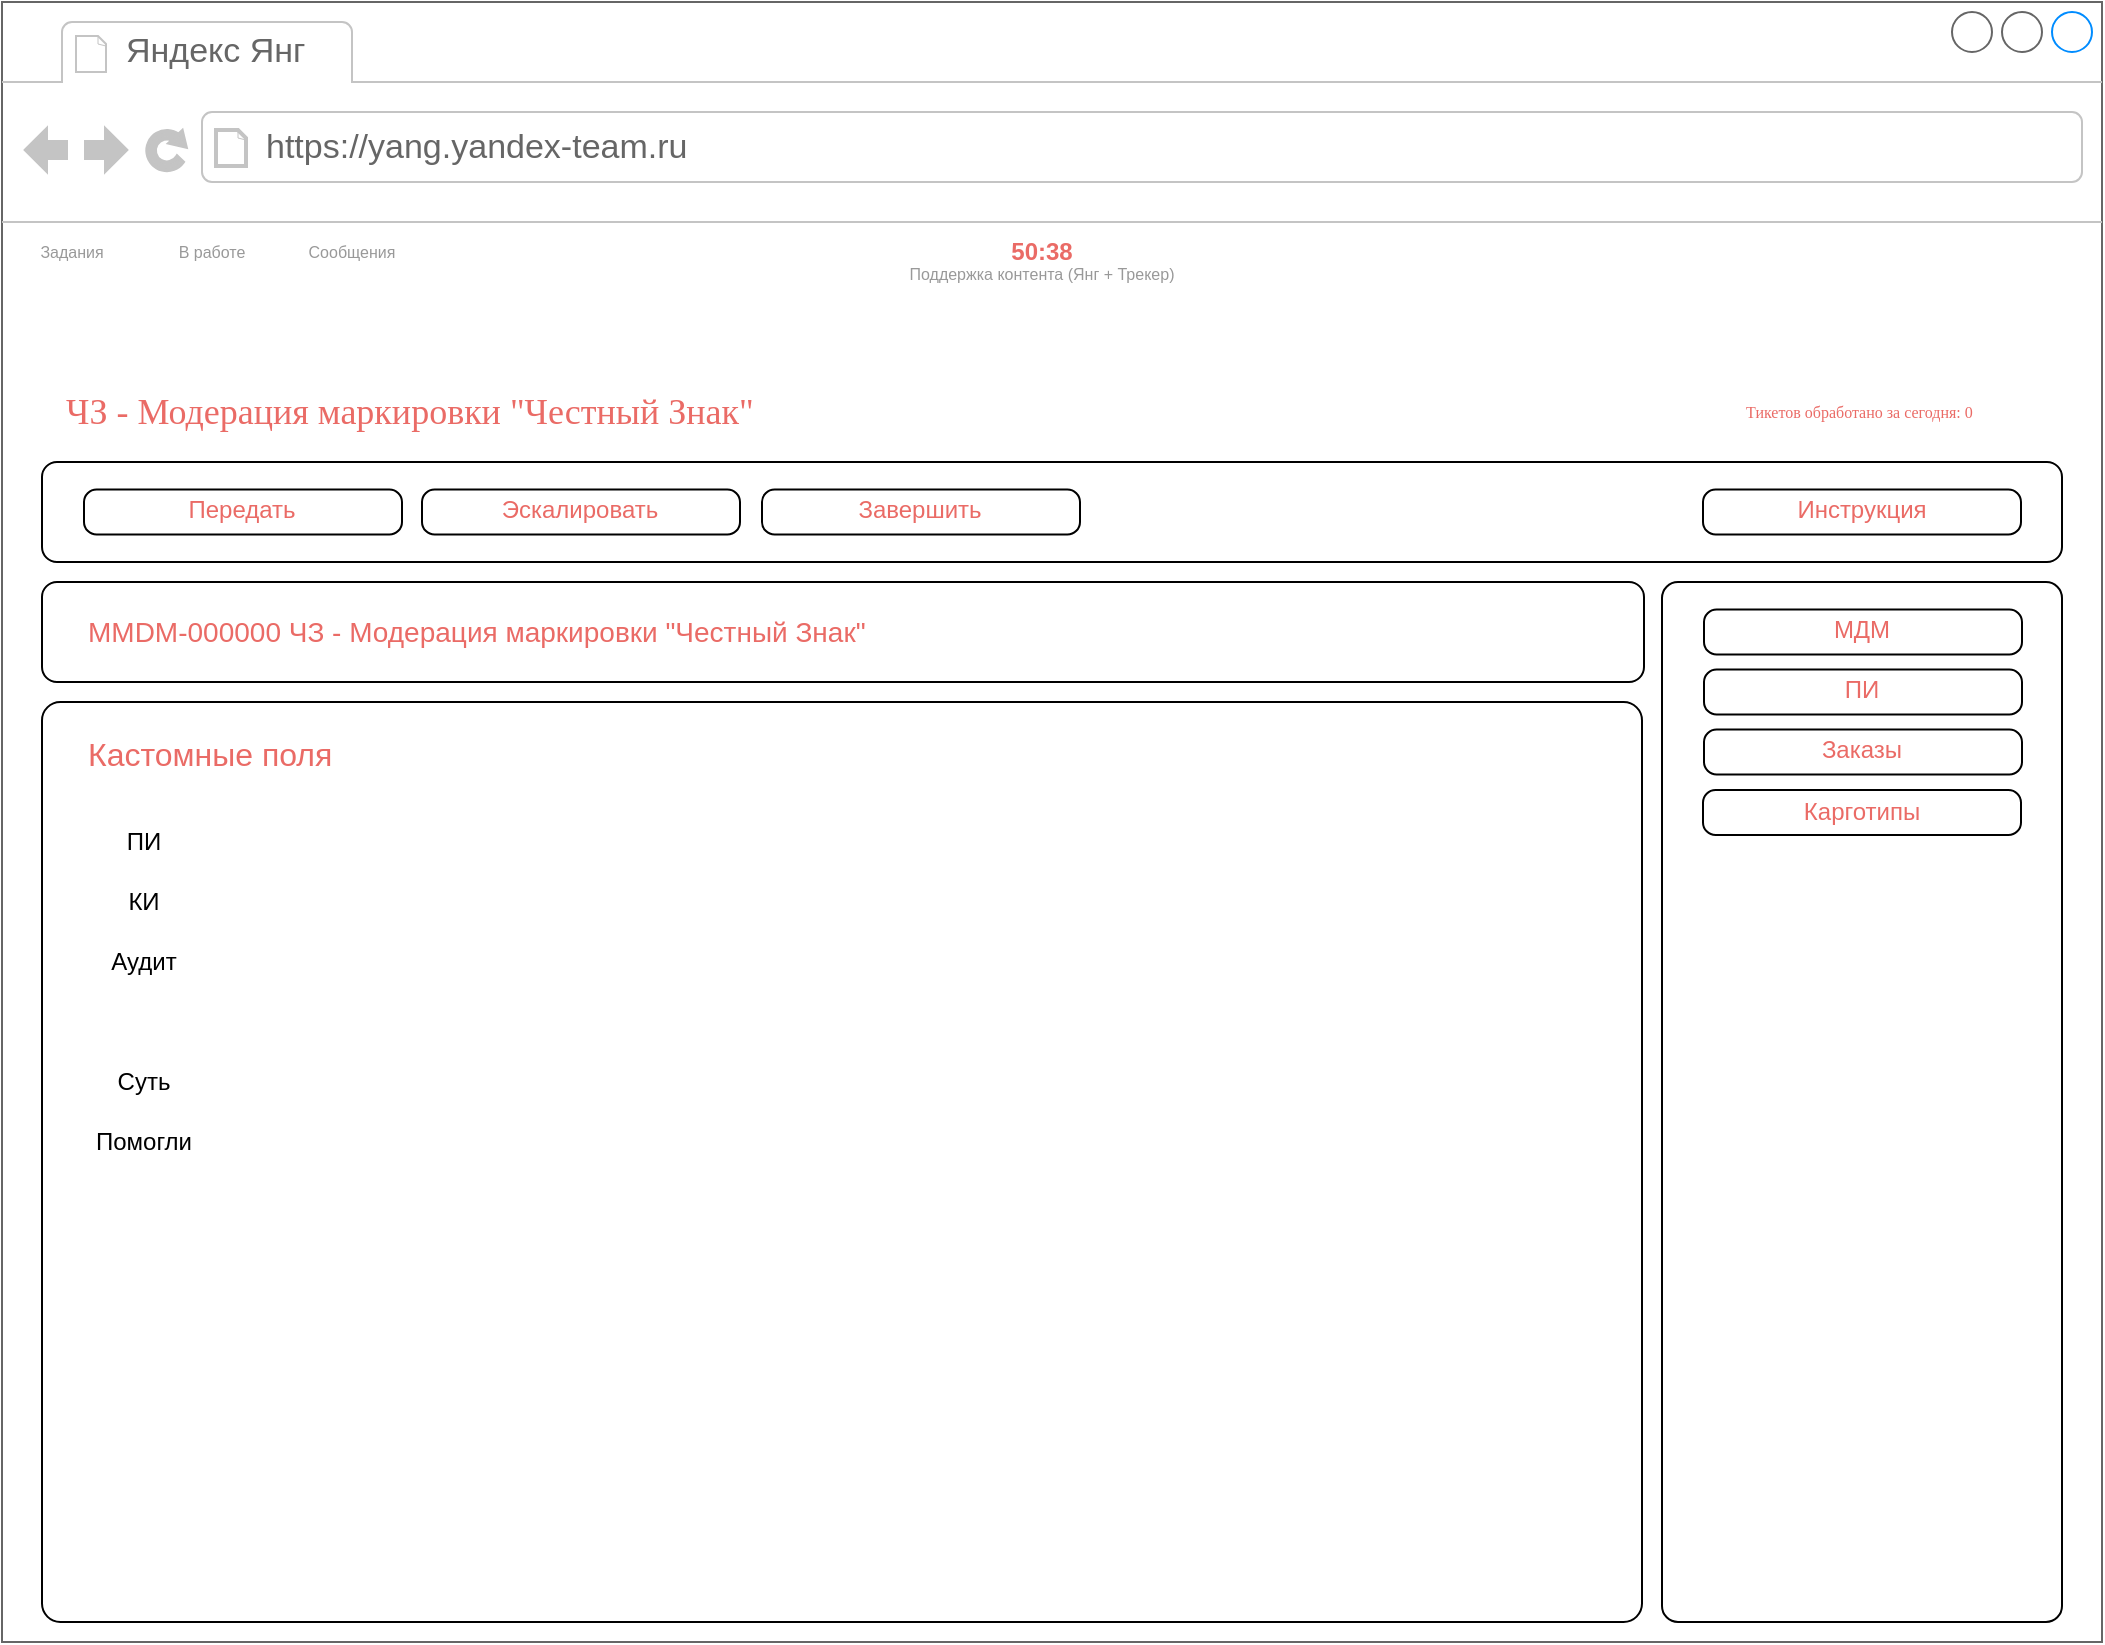 <mxfile version="25.0.3">
  <diagram name="Page-1" id="2cc2dc42-3aac-f2a9-1cec-7a8b7cbee084">
    <mxGraphModel dx="1551" dy="839" grid="1" gridSize="10" guides="1" tooltips="1" connect="1" arrows="1" fold="1" page="1" pageScale="1" pageWidth="1100" pageHeight="850" background="#ffffff" math="0" shadow="0">
      <root>
        <mxCell id="0" />
        <mxCell id="1" parent="0" />
        <mxCell id="7026571954dc6520-1" value="" style="strokeWidth=1;shadow=0;dashed=0;align=center;html=1;shape=mxgraph.mockup.containers.browserWindow;rSize=0;strokeColor=#666666;mainText=,;recursiveResize=0;rounded=0;labelBackgroundColor=none;fontFamily=Verdana;fontSize=12;" parent="1" vertex="1">
          <mxGeometry x="29" y="20" width="1050" height="820" as="geometry" />
        </mxCell>
        <mxCell id="7026571954dc6520-2" value="Яндекс Янг" style="strokeWidth=1;shadow=0;dashed=0;align=center;html=1;shape=mxgraph.mockup.containers.anchor;fontSize=17;fontColor=#666666;align=left;" parent="7026571954dc6520-1" vertex="1">
          <mxGeometry x="60" y="12" width="110" height="26" as="geometry" />
        </mxCell>
        <mxCell id="7026571954dc6520-3" value="https://yang.yandex-team.ru" style="strokeWidth=1;shadow=0;dashed=0;align=center;html=1;shape=mxgraph.mockup.containers.anchor;rSize=0;fontSize=17;fontColor=#666666;align=left;" parent="7026571954dc6520-1" vertex="1">
          <mxGeometry x="130" y="60" width="250" height="26" as="geometry" />
        </mxCell>
        <mxCell id="7026571954dc6520-4" value="&lt;font style=&quot;font-size: 18px;&quot;&gt;ЧЗ - Модерация маркировки &quot;Честный Знак&quot;&lt;br&gt;&lt;/font&gt;" style="text;html=1;points=[];align=left;verticalAlign=top;spacingTop=-4;fontSize=30;fontFamily=Verdana;fontColor=#EA6B66;" parent="7026571954dc6520-1" vertex="1">
          <mxGeometry x="30" y="180" width="420" height="50" as="geometry" />
        </mxCell>
        <mxCell id="7026571954dc6520-11" value="Тикетов обработано за сегодня: 0" style="text;html=1;points=[];align=left;verticalAlign=top;spacingTop=-4;fontSize=8;fontFamily=Verdana;whiteSpace=wrap;fontColor=#EA6B66;" parent="7026571954dc6520-1" vertex="1">
          <mxGeometry x="870" y="197.5" width="170" height="15" as="geometry" />
        </mxCell>
        <mxCell id="TLFT4dumJQ2oOuWDpeYR-1" value="Задания" style="text;html=1;align=center;verticalAlign=middle;whiteSpace=wrap;rounded=0;fontColor=#999999;fontSize=8;" parent="7026571954dc6520-1" vertex="1">
          <mxGeometry y="110" width="70" height="30" as="geometry" />
        </mxCell>
        <mxCell id="TLFT4dumJQ2oOuWDpeYR-52" value="В работе" style="text;html=1;align=center;verticalAlign=middle;whiteSpace=wrap;rounded=0;fontColor=#999999;fontSize=8;" parent="7026571954dc6520-1" vertex="1">
          <mxGeometry x="70" y="110" width="70" height="30" as="geometry" />
        </mxCell>
        <mxCell id="TLFT4dumJQ2oOuWDpeYR-53" value="Сообщения" style="text;html=1;align=center;verticalAlign=middle;whiteSpace=wrap;rounded=0;fontColor=#999999;fontSize=8;" parent="7026571954dc6520-1" vertex="1">
          <mxGeometry x="140" y="110" width="70" height="30" as="geometry" />
        </mxCell>
        <mxCell id="TLFT4dumJQ2oOuWDpeYR-54" value="50:38" style="text;html=1;align=center;verticalAlign=middle;whiteSpace=wrap;rounded=0;fontStyle=1;fontColor=#EA6B66;" parent="7026571954dc6520-1" vertex="1">
          <mxGeometry x="490" y="110" width="60" height="30" as="geometry" />
        </mxCell>
        <mxCell id="TLFT4dumJQ2oOuWDpeYR-55" value="&lt;font color=&quot;#999999&quot; style=&quot;font-size: 8px;&quot;&gt;Поддержка контента (Янг + Трекер)&lt;/font&gt;" style="text;html=1;align=center;verticalAlign=middle;whiteSpace=wrap;rounded=0;" parent="7026571954dc6520-1" vertex="1">
          <mxGeometry x="410" y="120" width="220" height="30" as="geometry" />
        </mxCell>
        <mxCell id="tMn4PlatXZS9xMkexgPD-1" value="" style="rounded=1;whiteSpace=wrap;html=1;" vertex="1" parent="7026571954dc6520-1">
          <mxGeometry x="20" y="230" width="1010" height="50" as="geometry" />
        </mxCell>
        <mxCell id="tMn4PlatXZS9xMkexgPD-5" value="" style="group;verticalAlign=middle;" vertex="1" connectable="0" parent="7026571954dc6520-1">
          <mxGeometry x="41" y="243.75" width="159" height="22.5" as="geometry" />
        </mxCell>
        <mxCell id="tMn4PlatXZS9xMkexgPD-3" value="" style="rounded=1;whiteSpace=wrap;html=1;arcSize=28;" vertex="1" parent="tMn4PlatXZS9xMkexgPD-5">
          <mxGeometry width="159" height="22.5" as="geometry" />
        </mxCell>
        <mxCell id="tMn4PlatXZS9xMkexgPD-4" value="Передать" style="text;html=1;align=center;verticalAlign=middle;whiteSpace=wrap;rounded=0;fontColor=#EA6B66;" vertex="1" parent="tMn4PlatXZS9xMkexgPD-5">
          <mxGeometry x="9" y="1.25" width="140" height="18.75" as="geometry" />
        </mxCell>
        <mxCell id="tMn4PlatXZS9xMkexgPD-12" value="" style="group;verticalAlign=middle;" vertex="1" connectable="0" parent="7026571954dc6520-1">
          <mxGeometry x="210" y="243.75" width="159" height="22.5" as="geometry" />
        </mxCell>
        <mxCell id="tMn4PlatXZS9xMkexgPD-13" value="" style="rounded=1;whiteSpace=wrap;html=1;arcSize=28;" vertex="1" parent="tMn4PlatXZS9xMkexgPD-12">
          <mxGeometry width="159" height="22.5" as="geometry" />
        </mxCell>
        <mxCell id="tMn4PlatXZS9xMkexgPD-14" value="Эскалировать" style="text;html=1;align=center;verticalAlign=middle;whiteSpace=wrap;rounded=0;fontColor=#EA6B66;" vertex="1" parent="tMn4PlatXZS9xMkexgPD-12">
          <mxGeometry x="9" y="1.25" width="140" height="18.75" as="geometry" />
        </mxCell>
        <mxCell id="tMn4PlatXZS9xMkexgPD-15" value="" style="group;verticalAlign=middle;" vertex="1" connectable="0" parent="7026571954dc6520-1">
          <mxGeometry x="380" y="243.75" width="159" height="22.5" as="geometry" />
        </mxCell>
        <mxCell id="tMn4PlatXZS9xMkexgPD-16" value="" style="rounded=1;whiteSpace=wrap;html=1;arcSize=28;" vertex="1" parent="tMn4PlatXZS9xMkexgPD-15">
          <mxGeometry width="159" height="22.5" as="geometry" />
        </mxCell>
        <mxCell id="tMn4PlatXZS9xMkexgPD-17" value="Завершить" style="text;html=1;align=center;verticalAlign=middle;whiteSpace=wrap;rounded=0;fontColor=#EA6B66;" vertex="1" parent="tMn4PlatXZS9xMkexgPD-15">
          <mxGeometry x="9" y="1.25" width="140" height="18.75" as="geometry" />
        </mxCell>
        <mxCell id="tMn4PlatXZS9xMkexgPD-50" value="" style="rounded=1;whiteSpace=wrap;html=1;arcSize=2;" vertex="1" parent="7026571954dc6520-1">
          <mxGeometry x="20" y="350" width="800" height="460" as="geometry" />
        </mxCell>
        <mxCell id="tMn4PlatXZS9xMkexgPD-52" value="Кастомные поля" style="text;html=1;align=left;verticalAlign=top;whiteSpace=wrap;rounded=0;fontSize=16;fontColor=#EA6B66;" vertex="1" parent="7026571954dc6520-1">
          <mxGeometry x="41" y="360" width="500" height="30" as="geometry" />
        </mxCell>
        <mxCell id="tMn4PlatXZS9xMkexgPD-59" value="" style="rounded=1;whiteSpace=wrap;html=1;arcSize=4;" vertex="1" parent="7026571954dc6520-1">
          <mxGeometry x="830" y="290" width="200" height="520" as="geometry" />
        </mxCell>
        <mxCell id="tMn4PlatXZS9xMkexgPD-69" value="" style="rounded=1;whiteSpace=wrap;html=1;arcSize=28;" vertex="1" parent="7026571954dc6520-1">
          <mxGeometry x="850.5" y="394" width="159" height="22.5" as="geometry" />
        </mxCell>
        <mxCell id="tMn4PlatXZS9xMkexgPD-70" value="Карготипы" style="text;html=1;align=center;verticalAlign=middle;whiteSpace=wrap;rounded=0;fontColor=#EA6B66;" vertex="1" parent="7026571954dc6520-1">
          <mxGeometry x="859.5" y="395.25" width="140" height="18.75" as="geometry" />
        </mxCell>
        <mxCell id="tMn4PlatXZS9xMkexgPD-71" value="" style="rounded=1;whiteSpace=wrap;html=1;arcSize=28;" vertex="1" parent="7026571954dc6520-1">
          <mxGeometry x="850.5" y="243.75" width="159" height="22.5" as="geometry" />
        </mxCell>
        <mxCell id="tMn4PlatXZS9xMkexgPD-72" value="Инструкция" style="text;html=1;align=center;verticalAlign=middle;whiteSpace=wrap;rounded=0;fontColor=#EA6B66;" vertex="1" parent="7026571954dc6520-1">
          <mxGeometry x="859.5" y="245" width="140" height="18.75" as="geometry" />
        </mxCell>
        <mxCell id="tMn4PlatXZS9xMkexgPD-74" value="ПИ" style="text;html=1;align=center;verticalAlign=middle;whiteSpace=wrap;rounded=0;" vertex="1" parent="7026571954dc6520-1">
          <mxGeometry x="41" y="405" width="60" height="30" as="geometry" />
        </mxCell>
        <mxCell id="tMn4PlatXZS9xMkexgPD-75" value="КИ" style="text;html=1;align=center;verticalAlign=middle;whiteSpace=wrap;rounded=0;" vertex="1" parent="7026571954dc6520-1">
          <mxGeometry x="41" y="435" width="60" height="30" as="geometry" />
        </mxCell>
        <mxCell id="tMn4PlatXZS9xMkexgPD-76" value="Аудит" style="text;html=1;align=center;verticalAlign=middle;whiteSpace=wrap;rounded=0;" vertex="1" parent="7026571954dc6520-1">
          <mxGeometry x="41" y="465" width="60" height="30" as="geometry" />
        </mxCell>
        <mxCell id="tMn4PlatXZS9xMkexgPD-109" value="Суть" style="text;html=1;align=center;verticalAlign=middle;whiteSpace=wrap;rounded=0;" vertex="1" parent="7026571954dc6520-1">
          <mxGeometry x="41" y="525" width="60" height="30" as="geometry" />
        </mxCell>
        <mxCell id="tMn4PlatXZS9xMkexgPD-110" value="Помогли" style="text;html=1;align=center;verticalAlign=middle;whiteSpace=wrap;rounded=0;" vertex="1" parent="7026571954dc6520-1">
          <mxGeometry x="41" y="555" width="60" height="30" as="geometry" />
        </mxCell>
        <mxCell id="tMn4PlatXZS9xMkexgPD-18" value="" style="rounded=1;whiteSpace=wrap;html=1;" vertex="1" parent="1">
          <mxGeometry x="49" y="310" width="801" height="50" as="geometry" />
        </mxCell>
        <mxCell id="tMn4PlatXZS9xMkexgPD-57" value="" style="rounded=1;whiteSpace=wrap;html=1;arcSize=28;" vertex="1" parent="1">
          <mxGeometry x="880" y="323.75" width="159" height="22.5" as="geometry" />
        </mxCell>
        <mxCell id="tMn4PlatXZS9xMkexgPD-58" value="МДМ" style="text;html=1;align=center;verticalAlign=middle;whiteSpace=wrap;rounded=0;fontColor=#EA6B66;" vertex="1" parent="1">
          <mxGeometry x="889" y="325" width="140" height="18.75" as="geometry" />
        </mxCell>
        <mxCell id="tMn4PlatXZS9xMkexgPD-49" value="&lt;div align=&quot;left&quot;&gt;MMDM-000000 ЧЗ - Модерация маркировки &quot;Честный Знак&quot;&lt;br&gt;&lt;/div&gt;" style="text;html=1;align=left;verticalAlign=top;whiteSpace=wrap;rounded=0;fontSize=14;fontColor=#EA6B66;" vertex="1" parent="1">
          <mxGeometry x="70" y="320" width="500" height="30" as="geometry" />
        </mxCell>
        <mxCell id="tMn4PlatXZS9xMkexgPD-65" value="" style="rounded=1;whiteSpace=wrap;html=1;arcSize=28;" vertex="1" parent="1">
          <mxGeometry x="880" y="383.75" width="159" height="22.5" as="geometry" />
        </mxCell>
        <mxCell id="tMn4PlatXZS9xMkexgPD-66" value="Заказы" style="text;html=1;align=center;verticalAlign=middle;whiteSpace=wrap;rounded=0;fontColor=#EA6B66;" vertex="1" parent="1">
          <mxGeometry x="889" y="385" width="140" height="18.75" as="geometry" />
        </mxCell>
        <mxCell id="tMn4PlatXZS9xMkexgPD-67" value="" style="rounded=1;whiteSpace=wrap;html=1;arcSize=28;" vertex="1" parent="1">
          <mxGeometry x="880" y="353.75" width="159" height="22.5" as="geometry" />
        </mxCell>
        <mxCell id="tMn4PlatXZS9xMkexgPD-68" value="ПИ" style="text;html=1;align=center;verticalAlign=middle;whiteSpace=wrap;rounded=0;fontColor=#EA6B66;" vertex="1" parent="1">
          <mxGeometry x="889" y="355" width="140" height="18.75" as="geometry" />
        </mxCell>
      </root>
    </mxGraphModel>
  </diagram>
</mxfile>

